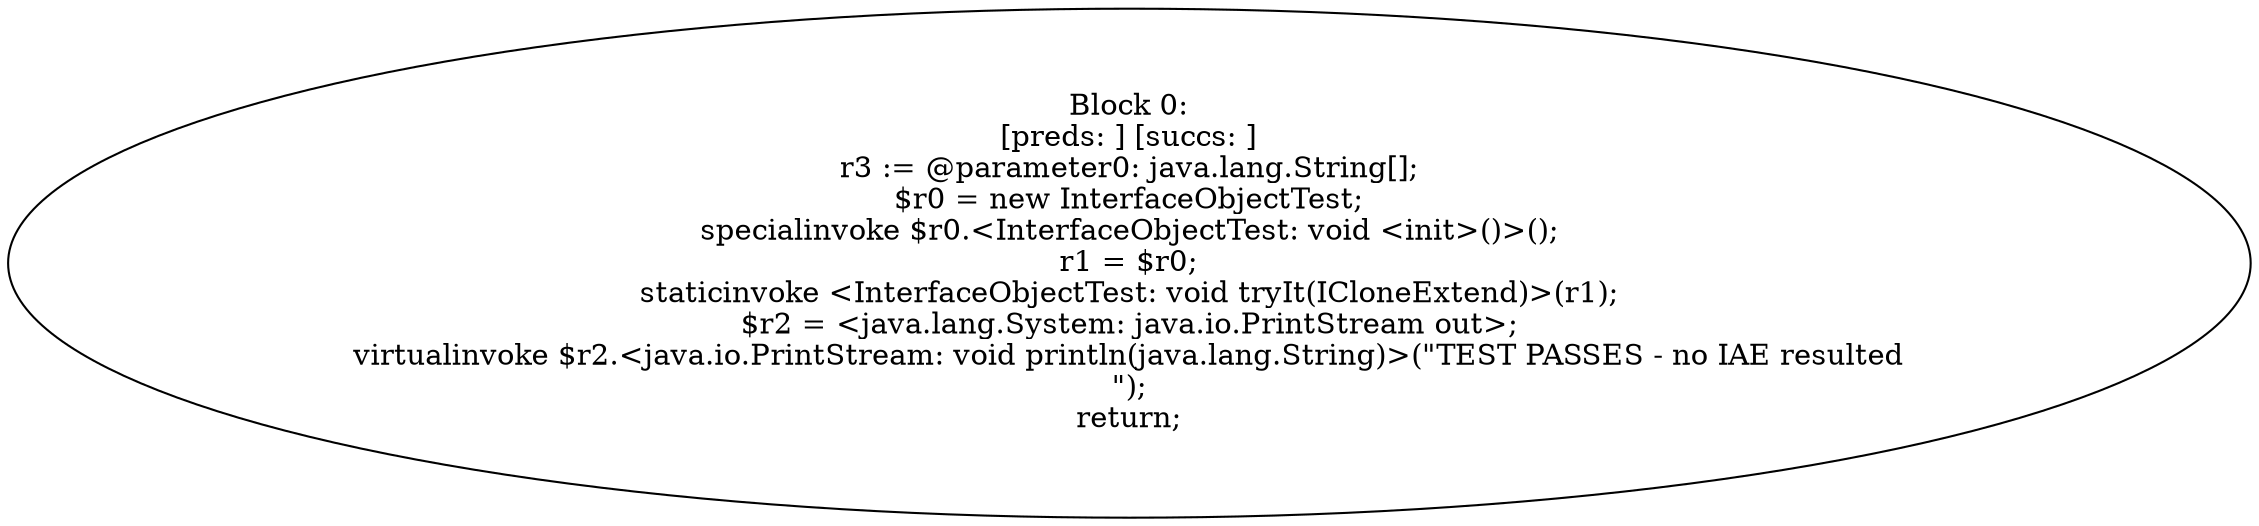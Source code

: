 digraph "unitGraph" {
    "Block 0:
[preds: ] [succs: ]
r3 := @parameter0: java.lang.String[];
$r0 = new InterfaceObjectTest;
specialinvoke $r0.<InterfaceObjectTest: void <init>()>();
r1 = $r0;
staticinvoke <InterfaceObjectTest: void tryIt(ICloneExtend)>(r1);
$r2 = <java.lang.System: java.io.PrintStream out>;
virtualinvoke $r2.<java.io.PrintStream: void println(java.lang.String)>(\"TEST PASSES - no IAE resulted\n\");
return;
"
}
